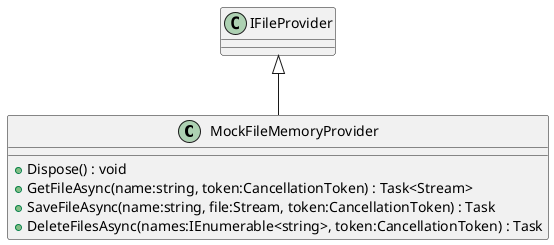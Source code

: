 @startuml
class MockFileMemoryProvider {
    + Dispose() : void
    + GetFileAsync(name:string, token:CancellationToken) : Task<Stream>
    + SaveFileAsync(name:string, file:Stream, token:CancellationToken) : Task
    + DeleteFilesAsync(names:IEnumerable<string>, token:CancellationToken) : Task
}
IFileProvider <|-- MockFileMemoryProvider
@enduml
